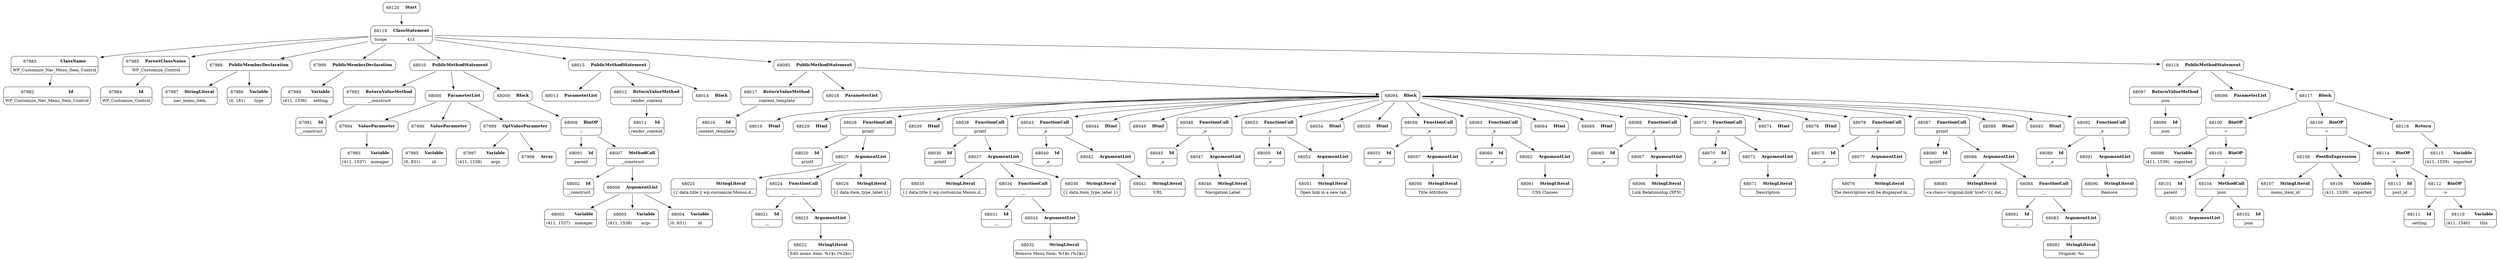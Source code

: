 digraph ast {
node [shape=none];
68097 [label=<<TABLE border='1' cellspacing='0' cellpadding='10' style='rounded' ><TR><TD border='0'>68097</TD><TD border='0'><B>ReturnValueMethod</B></TD></TR><HR/><TR><TD border='0' cellpadding='5' colspan='2'>json</TD></TR></TABLE>>];
68097 -> 68096 [weight=2];
68096 [label=<<TABLE border='1' cellspacing='0' cellpadding='10' style='rounded' ><TR><TD border='0'>68096</TD><TD border='0'><B>Id</B></TD></TR><HR/><TR><TD border='0' cellpadding='5' colspan='2'>json</TD></TR></TABLE>>];
68099 [label=<<TABLE border='1' cellspacing='0' cellpadding='10' style='rounded' ><TR><TD border='0'>68099</TD><TD border='0'><B>Variable</B></TD></TR><HR/><TR><TD border='0' cellpadding='5'>(411, 1539)</TD><TD border='0' cellpadding='5'>exported</TD></TR></TABLE>>];
68098 [label=<<TABLE border='1' cellspacing='0' cellpadding='10' style='rounded' ><TR><TD border='0'>68098</TD><TD border='0'><B>ParameterList</B></TD></TR></TABLE>>];
68101 [label=<<TABLE border='1' cellspacing='0' cellpadding='10' style='rounded' ><TR><TD border='0'>68101</TD><TD border='0'><B>Id</B></TD></TR><HR/><TR><TD border='0' cellpadding='5' colspan='2'>parent</TD></TR></TABLE>>];
68100 [label=<<TABLE border='1' cellspacing='0' cellpadding='10' style='rounded' ><TR><TD border='0'>68100</TD><TD border='0'><B>BinOP</B></TD></TR><HR/><TR><TD border='0' cellpadding='5' colspan='2'>=</TD></TR></TABLE>>];
68100 -> 68099 [weight=2];
68100 -> 68105 [weight=2];
68103 [label=<<TABLE border='1' cellspacing='0' cellpadding='10' style='rounded' ><TR><TD border='0'>68103</TD><TD border='0'><B>ArgumentList</B></TD></TR></TABLE>>];
68102 [label=<<TABLE border='1' cellspacing='0' cellpadding='10' style='rounded' ><TR><TD border='0'>68102</TD><TD border='0'><B>Id</B></TD></TR><HR/><TR><TD border='0' cellpadding='5' colspan='2'>json</TD></TR></TABLE>>];
68105 [label=<<TABLE border='1' cellspacing='0' cellpadding='10' style='rounded' ><TR><TD border='0'>68105</TD><TD border='0'><B>BinOP</B></TD></TR><HR/><TR><TD border='0' cellpadding='5' colspan='2'>::</TD></TR></TABLE>>];
68105 -> 68101 [weight=2];
68105 -> 68104 [weight=2];
68104 [label=<<TABLE border='1' cellspacing='0' cellpadding='10' style='rounded' ><TR><TD border='0'>68104</TD><TD border='0'><B>MethodCall</B></TD></TR><HR/><TR><TD border='0' cellpadding='5' colspan='2'>json</TD></TR></TABLE>>];
68104 -> 68102 [weight=2];
68104 -> 68103 [weight=2];
68107 [label=<<TABLE border='1' cellspacing='0' cellpadding='10' style='rounded' ><TR><TD border='0'>68107</TD><TD border='0'><B>StringLiteral</B></TD></TR><HR/><TR><TD border='0' cellpadding='5' colspan='2'>menu_item_id</TD></TR></TABLE>>];
68106 [label=<<TABLE border='1' cellspacing='0' cellpadding='10' style='rounded' ><TR><TD border='0'>68106</TD><TD border='0'><B>Variable</B></TD></TR><HR/><TR><TD border='0' cellpadding='5'>(411, 1539)</TD><TD border='0' cellpadding='5'>exported</TD></TR></TABLE>>];
68109 [label=<<TABLE border='1' cellspacing='0' cellpadding='10' style='rounded' ><TR><TD border='0'>68109</TD><TD border='0'><B>BinOP</B></TD></TR><HR/><TR><TD border='0' cellpadding='5' colspan='2'>=</TD></TR></TABLE>>];
68109 -> 68108 [weight=2];
68109 -> 68114 [weight=2];
68108 [label=<<TABLE border='1' cellspacing='0' cellpadding='10' style='rounded' ><TR><TD border='0'>68108</TD><TD border='0'><B>PostfixExpression</B></TD></TR></TABLE>>];
68108 -> 68106 [weight=2];
68108 -> 68107 [weight=2];
68111 [label=<<TABLE border='1' cellspacing='0' cellpadding='10' style='rounded' ><TR><TD border='0'>68111</TD><TD border='0'><B>Id</B></TD></TR><HR/><TR><TD border='0' cellpadding='5' colspan='2'>setting</TD></TR></TABLE>>];
68110 [label=<<TABLE border='1' cellspacing='0' cellpadding='10' style='rounded' ><TR><TD border='0'>68110</TD><TD border='0'><B>Variable</B></TD></TR><HR/><TR><TD border='0' cellpadding='5'>(411, 1540)</TD><TD border='0' cellpadding='5'>this</TD></TR></TABLE>>];
68113 [label=<<TABLE border='1' cellspacing='0' cellpadding='10' style='rounded' ><TR><TD border='0'>68113</TD><TD border='0'><B>Id</B></TD></TR><HR/><TR><TD border='0' cellpadding='5' colspan='2'>post_id</TD></TR></TABLE>>];
68112 [label=<<TABLE border='1' cellspacing='0' cellpadding='10' style='rounded' ><TR><TD border='0'>68112</TD><TD border='0'><B>BinOP</B></TD></TR><HR/><TR><TD border='0' cellpadding='5' colspan='2'>-&gt;</TD></TR></TABLE>>];
68112 -> 68110 [weight=2];
68112 -> 68111 [weight=2];
68115 [label=<<TABLE border='1' cellspacing='0' cellpadding='10' style='rounded' ><TR><TD border='0'>68115</TD><TD border='0'><B>Variable</B></TD></TR><HR/><TR><TD border='0' cellpadding='5'>(411, 1539)</TD><TD border='0' cellpadding='5'>exported</TD></TR></TABLE>>];
68114 [label=<<TABLE border='1' cellspacing='0' cellpadding='10' style='rounded' ><TR><TD border='0'>68114</TD><TD border='0'><B>BinOP</B></TD></TR><HR/><TR><TD border='0' cellpadding='5' colspan='2'>-&gt;</TD></TR></TABLE>>];
68114 -> 68112 [weight=2];
68114 -> 68113 [weight=2];
68117 [label=<<TABLE border='1' cellspacing='0' cellpadding='10' style='rounded' ><TR><TD border='0'>68117</TD><TD border='0'><B>Block</B></TD></TR></TABLE>>];
68117 -> 68100 [weight=2];
68117 -> 68109 [weight=2];
68117 -> 68116 [weight=2];
68116 [label=<<TABLE border='1' cellspacing='0' cellpadding='10' style='rounded' ><TR><TD border='0'>68116</TD><TD border='0'><B>Return</B></TD></TR></TABLE>>];
68116 -> 68115 [weight=2];
68119 [label=<<TABLE border='1' cellspacing='0' cellpadding='10' style='rounded' ><TR><TD border='0'>68119</TD><TD border='0'><B>ClassStatement</B></TD></TR><HR/><TR><TD border='0' cellpadding='5'>Scope</TD><TD border='0' cellpadding='5'>411</TD></TR></TABLE>>];
68119 -> 67983 [weight=2];
68119 -> 67985 [weight=2];
68119 -> 67988 [weight=2];
68119 -> 67990 [weight=2];
68119 -> 68010 [weight=2];
68119 -> 68015 [weight=2];
68119 -> 68095 [weight=2];
68119 -> 68118 [weight=2];
68118 [label=<<TABLE border='1' cellspacing='0' cellpadding='10' style='rounded' ><TR><TD border='0'>68118</TD><TD border='0'><B>PublicMethodStatement</B></TD></TR></TABLE>>];
68118 -> 68097 [weight=2];
68118 -> 68098 [weight=2];
68118 -> 68117 [weight=2];
68120 [label=<<TABLE border='1' cellspacing='0' cellpadding='10' style='rounded' ><TR><TD border='0'>68120</TD><TD border='0'><B>Start</B></TD></TR></TABLE>>];
68120 -> 68119 [weight=2];
67983 [label=<<TABLE border='1' cellspacing='0' cellpadding='10' style='rounded' ><TR><TD border='0'>67983</TD><TD border='0'><B>ClassName</B></TD></TR><HR/><TR><TD border='0' cellpadding='5' colspan='2'>WP_Customize_Nav_Menu_Item_Control</TD></TR></TABLE>>];
67983 -> 67982 [weight=2];
67982 [label=<<TABLE border='1' cellspacing='0' cellpadding='10' style='rounded' ><TR><TD border='0'>67982</TD><TD border='0'><B>Id</B></TD></TR><HR/><TR><TD border='0' cellpadding='5' colspan='2'>WP_Customize_Nav_Menu_Item_Control</TD></TR></TABLE>>];
67985 [label=<<TABLE border='1' cellspacing='0' cellpadding='10' style='rounded' ><TR><TD border='0'>67985</TD><TD border='0'><B>ParentClassName</B></TD></TR><HR/><TR><TD border='0' cellpadding='5' colspan='2'>WP_Customize_Control</TD></TR></TABLE>>];
67985 -> 67984 [weight=2];
67984 [label=<<TABLE border='1' cellspacing='0' cellpadding='10' style='rounded' ><TR><TD border='0'>67984</TD><TD border='0'><B>Id</B></TD></TR><HR/><TR><TD border='0' cellpadding='5' colspan='2'>WP_Customize_Control</TD></TR></TABLE>>];
67987 [label=<<TABLE border='1' cellspacing='0' cellpadding='10' style='rounded' ><TR><TD border='0'>67987</TD><TD border='0'><B>StringLiteral</B></TD></TR><HR/><TR><TD border='0' cellpadding='5' colspan='2'>nav_menu_item</TD></TR></TABLE>>];
67986 [label=<<TABLE border='1' cellspacing='0' cellpadding='10' style='rounded' ><TR><TD border='0'>67986</TD><TD border='0'><B>Variable</B></TD></TR><HR/><TR><TD border='0' cellpadding='5'>(0, 181)</TD><TD border='0' cellpadding='5'>type</TD></TR></TABLE>>];
67989 [label=<<TABLE border='1' cellspacing='0' cellpadding='10' style='rounded' ><TR><TD border='0'>67989</TD><TD border='0'><B>Variable</B></TD></TR><HR/><TR><TD border='0' cellpadding='5'>(411, 1536)</TD><TD border='0' cellpadding='5'>setting</TD></TR></TABLE>>];
67988 [label=<<TABLE border='1' cellspacing='0' cellpadding='10' style='rounded' ><TR><TD border='0'>67988</TD><TD border='0'><B>PublicMemberDeclaration</B></TD></TR></TABLE>>];
67988 -> 67986 [weight=2];
67988 -> 67987 [weight=2];
67991 [label=<<TABLE border='1' cellspacing='0' cellpadding='10' style='rounded' ><TR><TD border='0'>67991</TD><TD border='0'><B>Id</B></TD></TR><HR/><TR><TD border='0' cellpadding='5' colspan='2'>__construct</TD></TR></TABLE>>];
67990 [label=<<TABLE border='1' cellspacing='0' cellpadding='10' style='rounded' ><TR><TD border='0'>67990</TD><TD border='0'><B>PublicMemberDeclaration</B></TD></TR></TABLE>>];
67990 -> 67989 [weight=2];
67993 [label=<<TABLE border='1' cellspacing='0' cellpadding='10' style='rounded' ><TR><TD border='0'>67993</TD><TD border='0'><B>Variable</B></TD></TR><HR/><TR><TD border='0' cellpadding='5'>(411, 1537)</TD><TD border='0' cellpadding='5'>manager</TD></TR></TABLE>>];
67992 [label=<<TABLE border='1' cellspacing='0' cellpadding='10' style='rounded' ><TR><TD border='0'>67992</TD><TD border='0'><B>ReturnValueMethod</B></TD></TR><HR/><TR><TD border='0' cellpadding='5' colspan='2'>__construct</TD></TR></TABLE>>];
67992 -> 67991 [weight=2];
67995 [label=<<TABLE border='1' cellspacing='0' cellpadding='10' style='rounded' ><TR><TD border='0'>67995</TD><TD border='0'><B>Variable</B></TD></TR><HR/><TR><TD border='0' cellpadding='5'>(0, 831)</TD><TD border='0' cellpadding='5'>id</TD></TR></TABLE>>];
67994 [label=<<TABLE border='1' cellspacing='0' cellpadding='10' style='rounded' ><TR><TD border='0'>67994</TD><TD border='0'><B>ValueParameter</B></TD></TR></TABLE>>];
67994 -> 67993 [weight=2];
67997 [label=<<TABLE border='1' cellspacing='0' cellpadding='10' style='rounded' ><TR><TD border='0'>67997</TD><TD border='0'><B>Variable</B></TD></TR><HR/><TR><TD border='0' cellpadding='5'>(411, 1538)</TD><TD border='0' cellpadding='5'>args</TD></TR></TABLE>>];
67996 [label=<<TABLE border='1' cellspacing='0' cellpadding='10' style='rounded' ><TR><TD border='0'>67996</TD><TD border='0'><B>ValueParameter</B></TD></TR></TABLE>>];
67996 -> 67995 [weight=2];
67999 [label=<<TABLE border='1' cellspacing='0' cellpadding='10' style='rounded' ><TR><TD border='0'>67999</TD><TD border='0'><B>OptValueParameter</B></TD></TR></TABLE>>];
67999 -> 67997 [weight=2];
67999 -> 67998 [weight=2];
67998 [label=<<TABLE border='1' cellspacing='0' cellpadding='10' style='rounded' ><TR><TD border='0'>67998</TD><TD border='0'><B>Array</B></TD></TR></TABLE>>];
68001 [label=<<TABLE border='1' cellspacing='0' cellpadding='10' style='rounded' ><TR><TD border='0'>68001</TD><TD border='0'><B>Id</B></TD></TR><HR/><TR><TD border='0' cellpadding='5' colspan='2'>parent</TD></TR></TABLE>>];
68000 [label=<<TABLE border='1' cellspacing='0' cellpadding='10' style='rounded' ><TR><TD border='0'>68000</TD><TD border='0'><B>ParameterList</B></TD></TR></TABLE>>];
68000 -> 67994 [weight=2];
68000 -> 67996 [weight=2];
68000 -> 67999 [weight=2];
68003 [label=<<TABLE border='1' cellspacing='0' cellpadding='10' style='rounded' ><TR><TD border='0'>68003</TD><TD border='0'><B>Variable</B></TD></TR><HR/><TR><TD border='0' cellpadding='5'>(411, 1537)</TD><TD border='0' cellpadding='5'>manager</TD></TR></TABLE>>];
68002 [label=<<TABLE border='1' cellspacing='0' cellpadding='10' style='rounded' ><TR><TD border='0'>68002</TD><TD border='0'><B>Id</B></TD></TR><HR/><TR><TD border='0' cellpadding='5' colspan='2'>__construct</TD></TR></TABLE>>];
68005 [label=<<TABLE border='1' cellspacing='0' cellpadding='10' style='rounded' ><TR><TD border='0'>68005</TD><TD border='0'><B>Variable</B></TD></TR><HR/><TR><TD border='0' cellpadding='5'>(411, 1538)</TD><TD border='0' cellpadding='5'>args</TD></TR></TABLE>>];
68004 [label=<<TABLE border='1' cellspacing='0' cellpadding='10' style='rounded' ><TR><TD border='0'>68004</TD><TD border='0'><B>Variable</B></TD></TR><HR/><TR><TD border='0' cellpadding='5'>(0, 831)</TD><TD border='0' cellpadding='5'>id</TD></TR></TABLE>>];
68007 [label=<<TABLE border='1' cellspacing='0' cellpadding='10' style='rounded' ><TR><TD border='0'>68007</TD><TD border='0'><B>MethodCall</B></TD></TR><HR/><TR><TD border='0' cellpadding='5' colspan='2'>__construct</TD></TR></TABLE>>];
68007 -> 68002 [weight=2];
68007 -> 68006 [weight=2];
68006 [label=<<TABLE border='1' cellspacing='0' cellpadding='10' style='rounded' ><TR><TD border='0'>68006</TD><TD border='0'><B>ArgumentList</B></TD></TR></TABLE>>];
68006 -> 68003 [weight=2];
68006 -> 68004 [weight=2];
68006 -> 68005 [weight=2];
68009 [label=<<TABLE border='1' cellspacing='0' cellpadding='10' style='rounded' ><TR><TD border='0'>68009</TD><TD border='0'><B>Block</B></TD></TR></TABLE>>];
68009 -> 68008 [weight=2];
68008 [label=<<TABLE border='1' cellspacing='0' cellpadding='10' style='rounded' ><TR><TD border='0'>68008</TD><TD border='0'><B>BinOP</B></TD></TR><HR/><TR><TD border='0' cellpadding='5' colspan='2'>::</TD></TR></TABLE>>];
68008 -> 68001 [weight=2];
68008 -> 68007 [weight=2];
68011 [label=<<TABLE border='1' cellspacing='0' cellpadding='10' style='rounded' ><TR><TD border='0'>68011</TD><TD border='0'><B>Id</B></TD></TR><HR/><TR><TD border='0' cellpadding='5' colspan='2'>render_content</TD></TR></TABLE>>];
68010 [label=<<TABLE border='1' cellspacing='0' cellpadding='10' style='rounded' ><TR><TD border='0'>68010</TD><TD border='0'><B>PublicMethodStatement</B></TD></TR></TABLE>>];
68010 -> 67992 [weight=2];
68010 -> 68000 [weight=2];
68010 -> 68009 [weight=2];
68013 [label=<<TABLE border='1' cellspacing='0' cellpadding='10' style='rounded' ><TR><TD border='0'>68013</TD><TD border='0'><B>ParameterList</B></TD></TR></TABLE>>];
68012 [label=<<TABLE border='1' cellspacing='0' cellpadding='10' style='rounded' ><TR><TD border='0'>68012</TD><TD border='0'><B>ReturnValueMethod</B></TD></TR><HR/><TR><TD border='0' cellpadding='5' colspan='2'>render_content</TD></TR></TABLE>>];
68012 -> 68011 [weight=2];
68015 [label=<<TABLE border='1' cellspacing='0' cellpadding='10' style='rounded' ><TR><TD border='0'>68015</TD><TD border='0'><B>PublicMethodStatement</B></TD></TR></TABLE>>];
68015 -> 68012 [weight=2];
68015 -> 68013 [weight=2];
68015 -> 68014 [weight=2];
68014 [label=<<TABLE border='1' cellspacing='0' cellpadding='10' style='rounded' ><TR><TD border='0'>68014</TD><TD border='0'><B>Block</B></TD></TR></TABLE>>];
68017 [label=<<TABLE border='1' cellspacing='0' cellpadding='10' style='rounded' ><TR><TD border='0'>68017</TD><TD border='0'><B>ReturnValueMethod</B></TD></TR><HR/><TR><TD border='0' cellpadding='5' colspan='2'>content_template</TD></TR></TABLE>>];
68017 -> 68016 [weight=2];
68016 [label=<<TABLE border='1' cellspacing='0' cellpadding='10' style='rounded' ><TR><TD border='0'>68016</TD><TD border='0'><B>Id</B></TD></TR><HR/><TR><TD border='0' cellpadding='5' colspan='2'>content_template</TD></TR></TABLE>>];
68019 [label=<<TABLE border='1' cellspacing='0' cellpadding='10' style='rounded' ><TR><TD border='0'>68019</TD><TD border='0'><B>Html</B></TD></TR></TABLE>>];
68018 [label=<<TABLE border='1' cellspacing='0' cellpadding='10' style='rounded' ><TR><TD border='0'>68018</TD><TD border='0'><B>ParameterList</B></TD></TR></TABLE>>];
68021 [label=<<TABLE border='1' cellspacing='0' cellpadding='10' style='rounded' ><TR><TD border='0'>68021</TD><TD border='0'><B>Id</B></TD></TR><HR/><TR><TD border='0' cellpadding='5' colspan='2'>__</TD></TR></TABLE>>];
68020 [label=<<TABLE border='1' cellspacing='0' cellpadding='10' style='rounded' ><TR><TD border='0'>68020</TD><TD border='0'><B>Id</B></TD></TR><HR/><TR><TD border='0' cellpadding='5' colspan='2'>printf</TD></TR></TABLE>>];
68023 [label=<<TABLE border='1' cellspacing='0' cellpadding='10' style='rounded' ><TR><TD border='0'>68023</TD><TD border='0'><B>ArgumentList</B></TD></TR></TABLE>>];
68023 -> 68022 [weight=2];
68022 [label=<<TABLE border='1' cellspacing='0' cellpadding='10' style='rounded' ><TR><TD border='0'>68022</TD><TD border='0'><B>StringLiteral</B></TD></TR><HR/><TR><TD border='0' cellpadding='5' colspan='2'>Edit menu item: %1$s (%2$s)</TD></TR></TABLE>>];
68025 [label=<<TABLE border='1' cellspacing='0' cellpadding='10' style='rounded' ><TR><TD border='0'>68025</TD><TD border='0'><B>StringLiteral</B></TD></TR><HR/><TR><TD border='0' cellpadding='5' colspan='2'>{{ data.title || wp.customize.Menus.d...</TD></TR></TABLE>>];
68024 [label=<<TABLE border='1' cellspacing='0' cellpadding='10' style='rounded' ><TR><TD border='0'>68024</TD><TD border='0'><B>FunctionCall</B></TD></TR><HR/><TR><TD border='0' cellpadding='5' colspan='2'>__</TD></TR></TABLE>>];
68024 -> 68021 [weight=2];
68024 -> 68023 [weight=2];
68027 [label=<<TABLE border='1' cellspacing='0' cellpadding='10' style='rounded' ><TR><TD border='0'>68027</TD><TD border='0'><B>ArgumentList</B></TD></TR></TABLE>>];
68027 -> 68024 [weight=2];
68027 -> 68025 [weight=2];
68027 -> 68026 [weight=2];
68026 [label=<<TABLE border='1' cellspacing='0' cellpadding='10' style='rounded' ><TR><TD border='0'>68026</TD><TD border='0'><B>StringLiteral</B></TD></TR><HR/><TR><TD border='0' cellpadding='5' colspan='2'>{{ data.item_type_label }}</TD></TR></TABLE>>];
68029 [label=<<TABLE border='1' cellspacing='0' cellpadding='10' style='rounded' ><TR><TD border='0'>68029</TD><TD border='0'><B>Html</B></TD></TR></TABLE>>];
68028 [label=<<TABLE border='1' cellspacing='0' cellpadding='10' style='rounded' ><TR><TD border='0'>68028</TD><TD border='0'><B>FunctionCall</B></TD></TR><HR/><TR><TD border='0' cellpadding='5' colspan='2'>printf</TD></TR></TABLE>>];
68028 -> 68020 [weight=2];
68028 -> 68027 [weight=2];
68031 [label=<<TABLE border='1' cellspacing='0' cellpadding='10' style='rounded' ><TR><TD border='0'>68031</TD><TD border='0'><B>Id</B></TD></TR><HR/><TR><TD border='0' cellpadding='5' colspan='2'>__</TD></TR></TABLE>>];
68030 [label=<<TABLE border='1' cellspacing='0' cellpadding='10' style='rounded' ><TR><TD border='0'>68030</TD><TD border='0'><B>Id</B></TD></TR><HR/><TR><TD border='0' cellpadding='5' colspan='2'>printf</TD></TR></TABLE>>];
68033 [label=<<TABLE border='1' cellspacing='0' cellpadding='10' style='rounded' ><TR><TD border='0'>68033</TD><TD border='0'><B>ArgumentList</B></TD></TR></TABLE>>];
68033 -> 68032 [weight=2];
68032 [label=<<TABLE border='1' cellspacing='0' cellpadding='10' style='rounded' ><TR><TD border='0'>68032</TD><TD border='0'><B>StringLiteral</B></TD></TR><HR/><TR><TD border='0' cellpadding='5' colspan='2'>Remove Menu Item: %1$s (%2$s)</TD></TR></TABLE>>];
68035 [label=<<TABLE border='1' cellspacing='0' cellpadding='10' style='rounded' ><TR><TD border='0'>68035</TD><TD border='0'><B>StringLiteral</B></TD></TR><HR/><TR><TD border='0' cellpadding='5' colspan='2'>{{ data.title || wp.customize.Menus.d...</TD></TR></TABLE>>];
68034 [label=<<TABLE border='1' cellspacing='0' cellpadding='10' style='rounded' ><TR><TD border='0'>68034</TD><TD border='0'><B>FunctionCall</B></TD></TR><HR/><TR><TD border='0' cellpadding='5' colspan='2'>__</TD></TR></TABLE>>];
68034 -> 68031 [weight=2];
68034 -> 68033 [weight=2];
68037 [label=<<TABLE border='1' cellspacing='0' cellpadding='10' style='rounded' ><TR><TD border='0'>68037</TD><TD border='0'><B>ArgumentList</B></TD></TR></TABLE>>];
68037 -> 68034 [weight=2];
68037 -> 68035 [weight=2];
68037 -> 68036 [weight=2];
68036 [label=<<TABLE border='1' cellspacing='0' cellpadding='10' style='rounded' ><TR><TD border='0'>68036</TD><TD border='0'><B>StringLiteral</B></TD></TR><HR/><TR><TD border='0' cellpadding='5' colspan='2'>{{ data.item_type_label }}</TD></TR></TABLE>>];
68039 [label=<<TABLE border='1' cellspacing='0' cellpadding='10' style='rounded' ><TR><TD border='0'>68039</TD><TD border='0'><B>Html</B></TD></TR></TABLE>>];
68038 [label=<<TABLE border='1' cellspacing='0' cellpadding='10' style='rounded' ><TR><TD border='0'>68038</TD><TD border='0'><B>FunctionCall</B></TD></TR><HR/><TR><TD border='0' cellpadding='5' colspan='2'>printf</TD></TR></TABLE>>];
68038 -> 68030 [weight=2];
68038 -> 68037 [weight=2];
68041 [label=<<TABLE border='1' cellspacing='0' cellpadding='10' style='rounded' ><TR><TD border='0'>68041</TD><TD border='0'><B>StringLiteral</B></TD></TR><HR/><TR><TD border='0' cellpadding='5' colspan='2'>URL</TD></TR></TABLE>>];
68040 [label=<<TABLE border='1' cellspacing='0' cellpadding='10' style='rounded' ><TR><TD border='0'>68040</TD><TD border='0'><B>Id</B></TD></TR><HR/><TR><TD border='0' cellpadding='5' colspan='2'>_e</TD></TR></TABLE>>];
68043 [label=<<TABLE border='1' cellspacing='0' cellpadding='10' style='rounded' ><TR><TD border='0'>68043</TD><TD border='0'><B>FunctionCall</B></TD></TR><HR/><TR><TD border='0' cellpadding='5' colspan='2'>_e</TD></TR></TABLE>>];
68043 -> 68040 [weight=2];
68043 -> 68042 [weight=2];
68042 [label=<<TABLE border='1' cellspacing='0' cellpadding='10' style='rounded' ><TR><TD border='0'>68042</TD><TD border='0'><B>ArgumentList</B></TD></TR></TABLE>>];
68042 -> 68041 [weight=2];
68045 [label=<<TABLE border='1' cellspacing='0' cellpadding='10' style='rounded' ><TR><TD border='0'>68045</TD><TD border='0'><B>Id</B></TD></TR><HR/><TR><TD border='0' cellpadding='5' colspan='2'>_e</TD></TR></TABLE>>];
68044 [label=<<TABLE border='1' cellspacing='0' cellpadding='10' style='rounded' ><TR><TD border='0'>68044</TD><TD border='0'><B>Html</B></TD></TR></TABLE>>];
68047 [label=<<TABLE border='1' cellspacing='0' cellpadding='10' style='rounded' ><TR><TD border='0'>68047</TD><TD border='0'><B>ArgumentList</B></TD></TR></TABLE>>];
68047 -> 68046 [weight=2];
68046 [label=<<TABLE border='1' cellspacing='0' cellpadding='10' style='rounded' ><TR><TD border='0'>68046</TD><TD border='0'><B>StringLiteral</B></TD></TR><HR/><TR><TD border='0' cellpadding='5' colspan='2'>Navigation Label</TD></TR></TABLE>>];
68049 [label=<<TABLE border='1' cellspacing='0' cellpadding='10' style='rounded' ><TR><TD border='0'>68049</TD><TD border='0'><B>Html</B></TD></TR></TABLE>>];
68048 [label=<<TABLE border='1' cellspacing='0' cellpadding='10' style='rounded' ><TR><TD border='0'>68048</TD><TD border='0'><B>FunctionCall</B></TD></TR><HR/><TR><TD border='0' cellpadding='5' colspan='2'>_e</TD></TR></TABLE>>];
68048 -> 68045 [weight=2];
68048 -> 68047 [weight=2];
68051 [label=<<TABLE border='1' cellspacing='0' cellpadding='10' style='rounded' ><TR><TD border='0'>68051</TD><TD border='0'><B>StringLiteral</B></TD></TR><HR/><TR><TD border='0' cellpadding='5' colspan='2'>Open link in a new tab</TD></TR></TABLE>>];
68050 [label=<<TABLE border='1' cellspacing='0' cellpadding='10' style='rounded' ><TR><TD border='0'>68050</TD><TD border='0'><B>Id</B></TD></TR><HR/><TR><TD border='0' cellpadding='5' colspan='2'>_e</TD></TR></TABLE>>];
68053 [label=<<TABLE border='1' cellspacing='0' cellpadding='10' style='rounded' ><TR><TD border='0'>68053</TD><TD border='0'><B>FunctionCall</B></TD></TR><HR/><TR><TD border='0' cellpadding='5' colspan='2'>_e</TD></TR></TABLE>>];
68053 -> 68050 [weight=2];
68053 -> 68052 [weight=2];
68052 [label=<<TABLE border='1' cellspacing='0' cellpadding='10' style='rounded' ><TR><TD border='0'>68052</TD><TD border='0'><B>ArgumentList</B></TD></TR></TABLE>>];
68052 -> 68051 [weight=2];
68055 [label=<<TABLE border='1' cellspacing='0' cellpadding='10' style='rounded' ><TR><TD border='0'>68055</TD><TD border='0'><B>Id</B></TD></TR><HR/><TR><TD border='0' cellpadding='5' colspan='2'>_e</TD></TR></TABLE>>];
68054 [label=<<TABLE border='1' cellspacing='0' cellpadding='10' style='rounded' ><TR><TD border='0'>68054</TD><TD border='0'><B>Html</B></TD></TR></TABLE>>];
68057 [label=<<TABLE border='1' cellspacing='0' cellpadding='10' style='rounded' ><TR><TD border='0'>68057</TD><TD border='0'><B>ArgumentList</B></TD></TR></TABLE>>];
68057 -> 68056 [weight=2];
68056 [label=<<TABLE border='1' cellspacing='0' cellpadding='10' style='rounded' ><TR><TD border='0'>68056</TD><TD border='0'><B>StringLiteral</B></TD></TR><HR/><TR><TD border='0' cellpadding='5' colspan='2'>Title Attribute</TD></TR></TABLE>>];
68059 [label=<<TABLE border='1' cellspacing='0' cellpadding='10' style='rounded' ><TR><TD border='0'>68059</TD><TD border='0'><B>Html</B></TD></TR></TABLE>>];
68058 [label=<<TABLE border='1' cellspacing='0' cellpadding='10' style='rounded' ><TR><TD border='0'>68058</TD><TD border='0'><B>FunctionCall</B></TD></TR><HR/><TR><TD border='0' cellpadding='5' colspan='2'>_e</TD></TR></TABLE>>];
68058 -> 68055 [weight=2];
68058 -> 68057 [weight=2];
68061 [label=<<TABLE border='1' cellspacing='0' cellpadding='10' style='rounded' ><TR><TD border='0'>68061</TD><TD border='0'><B>StringLiteral</B></TD></TR><HR/><TR><TD border='0' cellpadding='5' colspan='2'>CSS Classes</TD></TR></TABLE>>];
68060 [label=<<TABLE border='1' cellspacing='0' cellpadding='10' style='rounded' ><TR><TD border='0'>68060</TD><TD border='0'><B>Id</B></TD></TR><HR/><TR><TD border='0' cellpadding='5' colspan='2'>_e</TD></TR></TABLE>>];
68063 [label=<<TABLE border='1' cellspacing='0' cellpadding='10' style='rounded' ><TR><TD border='0'>68063</TD><TD border='0'><B>FunctionCall</B></TD></TR><HR/><TR><TD border='0' cellpadding='5' colspan='2'>_e</TD></TR></TABLE>>];
68063 -> 68060 [weight=2];
68063 -> 68062 [weight=2];
68062 [label=<<TABLE border='1' cellspacing='0' cellpadding='10' style='rounded' ><TR><TD border='0'>68062</TD><TD border='0'><B>ArgumentList</B></TD></TR></TABLE>>];
68062 -> 68061 [weight=2];
68065 [label=<<TABLE border='1' cellspacing='0' cellpadding='10' style='rounded' ><TR><TD border='0'>68065</TD><TD border='0'><B>Id</B></TD></TR><HR/><TR><TD border='0' cellpadding='5' colspan='2'>_e</TD></TR></TABLE>>];
68064 [label=<<TABLE border='1' cellspacing='0' cellpadding='10' style='rounded' ><TR><TD border='0'>68064</TD><TD border='0'><B>Html</B></TD></TR></TABLE>>];
68067 [label=<<TABLE border='1' cellspacing='0' cellpadding='10' style='rounded' ><TR><TD border='0'>68067</TD><TD border='0'><B>ArgumentList</B></TD></TR></TABLE>>];
68067 -> 68066 [weight=2];
68066 [label=<<TABLE border='1' cellspacing='0' cellpadding='10' style='rounded' ><TR><TD border='0'>68066</TD><TD border='0'><B>StringLiteral</B></TD></TR><HR/><TR><TD border='0' cellpadding='5' colspan='2'>Link Relationship (XFN)</TD></TR></TABLE>>];
68069 [label=<<TABLE border='1' cellspacing='0' cellpadding='10' style='rounded' ><TR><TD border='0'>68069</TD><TD border='0'><B>Html</B></TD></TR></TABLE>>];
68068 [label=<<TABLE border='1' cellspacing='0' cellpadding='10' style='rounded' ><TR><TD border='0'>68068</TD><TD border='0'><B>FunctionCall</B></TD></TR><HR/><TR><TD border='0' cellpadding='5' colspan='2'>_e</TD></TR></TABLE>>];
68068 -> 68065 [weight=2];
68068 -> 68067 [weight=2];
68071 [label=<<TABLE border='1' cellspacing='0' cellpadding='10' style='rounded' ><TR><TD border='0'>68071</TD><TD border='0'><B>StringLiteral</B></TD></TR><HR/><TR><TD border='0' cellpadding='5' colspan='2'>Description</TD></TR></TABLE>>];
68070 [label=<<TABLE border='1' cellspacing='0' cellpadding='10' style='rounded' ><TR><TD border='0'>68070</TD><TD border='0'><B>Id</B></TD></TR><HR/><TR><TD border='0' cellpadding='5' colspan='2'>_e</TD></TR></TABLE>>];
68073 [label=<<TABLE border='1' cellspacing='0' cellpadding='10' style='rounded' ><TR><TD border='0'>68073</TD><TD border='0'><B>FunctionCall</B></TD></TR><HR/><TR><TD border='0' cellpadding='5' colspan='2'>_e</TD></TR></TABLE>>];
68073 -> 68070 [weight=2];
68073 -> 68072 [weight=2];
68072 [label=<<TABLE border='1' cellspacing='0' cellpadding='10' style='rounded' ><TR><TD border='0'>68072</TD><TD border='0'><B>ArgumentList</B></TD></TR></TABLE>>];
68072 -> 68071 [weight=2];
68075 [label=<<TABLE border='1' cellspacing='0' cellpadding='10' style='rounded' ><TR><TD border='0'>68075</TD><TD border='0'><B>Id</B></TD></TR><HR/><TR><TD border='0' cellpadding='5' colspan='2'>_e</TD></TR></TABLE>>];
68074 [label=<<TABLE border='1' cellspacing='0' cellpadding='10' style='rounded' ><TR><TD border='0'>68074</TD><TD border='0'><B>Html</B></TD></TR></TABLE>>];
68077 [label=<<TABLE border='1' cellspacing='0' cellpadding='10' style='rounded' ><TR><TD border='0'>68077</TD><TD border='0'><B>ArgumentList</B></TD></TR></TABLE>>];
68077 -> 68076 [weight=2];
68076 [label=<<TABLE border='1' cellspacing='0' cellpadding='10' style='rounded' ><TR><TD border='0'>68076</TD><TD border='0'><B>StringLiteral</B></TD></TR><HR/><TR><TD border='0' cellpadding='5' colspan='2'>The description will be displayed in ...</TD></TR></TABLE>>];
68079 [label=<<TABLE border='1' cellspacing='0' cellpadding='10' style='rounded' ><TR><TD border='0'>68079</TD><TD border='0'><B>Html</B></TD></TR></TABLE>>];
68078 [label=<<TABLE border='1' cellspacing='0' cellpadding='10' style='rounded' ><TR><TD border='0'>68078</TD><TD border='0'><B>FunctionCall</B></TD></TR><HR/><TR><TD border='0' cellpadding='5' colspan='2'>_e</TD></TR></TABLE>>];
68078 -> 68075 [weight=2];
68078 -> 68077 [weight=2];
68081 [label=<<TABLE border='1' cellspacing='0' cellpadding='10' style='rounded' ><TR><TD border='0'>68081</TD><TD border='0'><B>Id</B></TD></TR><HR/><TR><TD border='0' cellpadding='5' colspan='2'>__</TD></TR></TABLE>>];
68080 [label=<<TABLE border='1' cellspacing='0' cellpadding='10' style='rounded' ><TR><TD border='0'>68080</TD><TD border='0'><B>Id</B></TD></TR><HR/><TR><TD border='0' cellpadding='5' colspan='2'>printf</TD></TR></TABLE>>];
68083 [label=<<TABLE border='1' cellspacing='0' cellpadding='10' style='rounded' ><TR><TD border='0'>68083</TD><TD border='0'><B>ArgumentList</B></TD></TR></TABLE>>];
68083 -> 68082 [weight=2];
68082 [label=<<TABLE border='1' cellspacing='0' cellpadding='10' style='rounded' ><TR><TD border='0'>68082</TD><TD border='0'><B>StringLiteral</B></TD></TR><HR/><TR><TD border='0' cellpadding='5' colspan='2'>Original: %s</TD></TR></TABLE>>];
68085 [label=<<TABLE border='1' cellspacing='0' cellpadding='10' style='rounded' ><TR><TD border='0'>68085</TD><TD border='0'><B>StringLiteral</B></TD></TR><HR/><TR><TD border='0' cellpadding='5' colspan='2'>&lt;a class='original-link' href='{{ dat...</TD></TR></TABLE>>];
68084 [label=<<TABLE border='1' cellspacing='0' cellpadding='10' style='rounded' ><TR><TD border='0'>68084</TD><TD border='0'><B>FunctionCall</B></TD></TR><HR/><TR><TD border='0' cellpadding='5' colspan='2'>__</TD></TR></TABLE>>];
68084 -> 68081 [weight=2];
68084 -> 68083 [weight=2];
68087 [label=<<TABLE border='1' cellspacing='0' cellpadding='10' style='rounded' ><TR><TD border='0'>68087</TD><TD border='0'><B>FunctionCall</B></TD></TR><HR/><TR><TD border='0' cellpadding='5' colspan='2'>printf</TD></TR></TABLE>>];
68087 -> 68080 [weight=2];
68087 -> 68086 [weight=2];
68086 [label=<<TABLE border='1' cellspacing='0' cellpadding='10' style='rounded' ><TR><TD border='0'>68086</TD><TD border='0'><B>ArgumentList</B></TD></TR></TABLE>>];
68086 -> 68084 [weight=2];
68086 -> 68085 [weight=2];
68089 [label=<<TABLE border='1' cellspacing='0' cellpadding='10' style='rounded' ><TR><TD border='0'>68089</TD><TD border='0'><B>Id</B></TD></TR><HR/><TR><TD border='0' cellpadding='5' colspan='2'>_e</TD></TR></TABLE>>];
68088 [label=<<TABLE border='1' cellspacing='0' cellpadding='10' style='rounded' ><TR><TD border='0'>68088</TD><TD border='0'><B>Html</B></TD></TR></TABLE>>];
68091 [label=<<TABLE border='1' cellspacing='0' cellpadding='10' style='rounded' ><TR><TD border='0'>68091</TD><TD border='0'><B>ArgumentList</B></TD></TR></TABLE>>];
68091 -> 68090 [weight=2];
68090 [label=<<TABLE border='1' cellspacing='0' cellpadding='10' style='rounded' ><TR><TD border='0'>68090</TD><TD border='0'><B>StringLiteral</B></TD></TR><HR/><TR><TD border='0' cellpadding='5' colspan='2'>Remove</TD></TR></TABLE>>];
68093 [label=<<TABLE border='1' cellspacing='0' cellpadding='10' style='rounded' ><TR><TD border='0'>68093</TD><TD border='0'><B>Html</B></TD></TR></TABLE>>];
68092 [label=<<TABLE border='1' cellspacing='0' cellpadding='10' style='rounded' ><TR><TD border='0'>68092</TD><TD border='0'><B>FunctionCall</B></TD></TR><HR/><TR><TD border='0' cellpadding='5' colspan='2'>_e</TD></TR></TABLE>>];
68092 -> 68089 [weight=2];
68092 -> 68091 [weight=2];
68095 [label=<<TABLE border='1' cellspacing='0' cellpadding='10' style='rounded' ><TR><TD border='0'>68095</TD><TD border='0'><B>PublicMethodStatement</B></TD></TR></TABLE>>];
68095 -> 68017 [weight=2];
68095 -> 68018 [weight=2];
68095 -> 68094 [weight=2];
68094 [label=<<TABLE border='1' cellspacing='0' cellpadding='10' style='rounded' ><TR><TD border='0'>68094</TD><TD border='0'><B>Block</B></TD></TR></TABLE>>];
68094 -> 68019 [weight=2];
68094 -> 68028 [weight=2];
68094 -> 68029 [weight=2];
68094 -> 68038 [weight=2];
68094 -> 68039 [weight=2];
68094 -> 68043 [weight=2];
68094 -> 68044 [weight=2];
68094 -> 68048 [weight=2];
68094 -> 68049 [weight=2];
68094 -> 68053 [weight=2];
68094 -> 68054 [weight=2];
68094 -> 68058 [weight=2];
68094 -> 68059 [weight=2];
68094 -> 68063 [weight=2];
68094 -> 68064 [weight=2];
68094 -> 68068 [weight=2];
68094 -> 68069 [weight=2];
68094 -> 68073 [weight=2];
68094 -> 68074 [weight=2];
68094 -> 68078 [weight=2];
68094 -> 68079 [weight=2];
68094 -> 68087 [weight=2];
68094 -> 68088 [weight=2];
68094 -> 68092 [weight=2];
68094 -> 68093 [weight=2];
}
